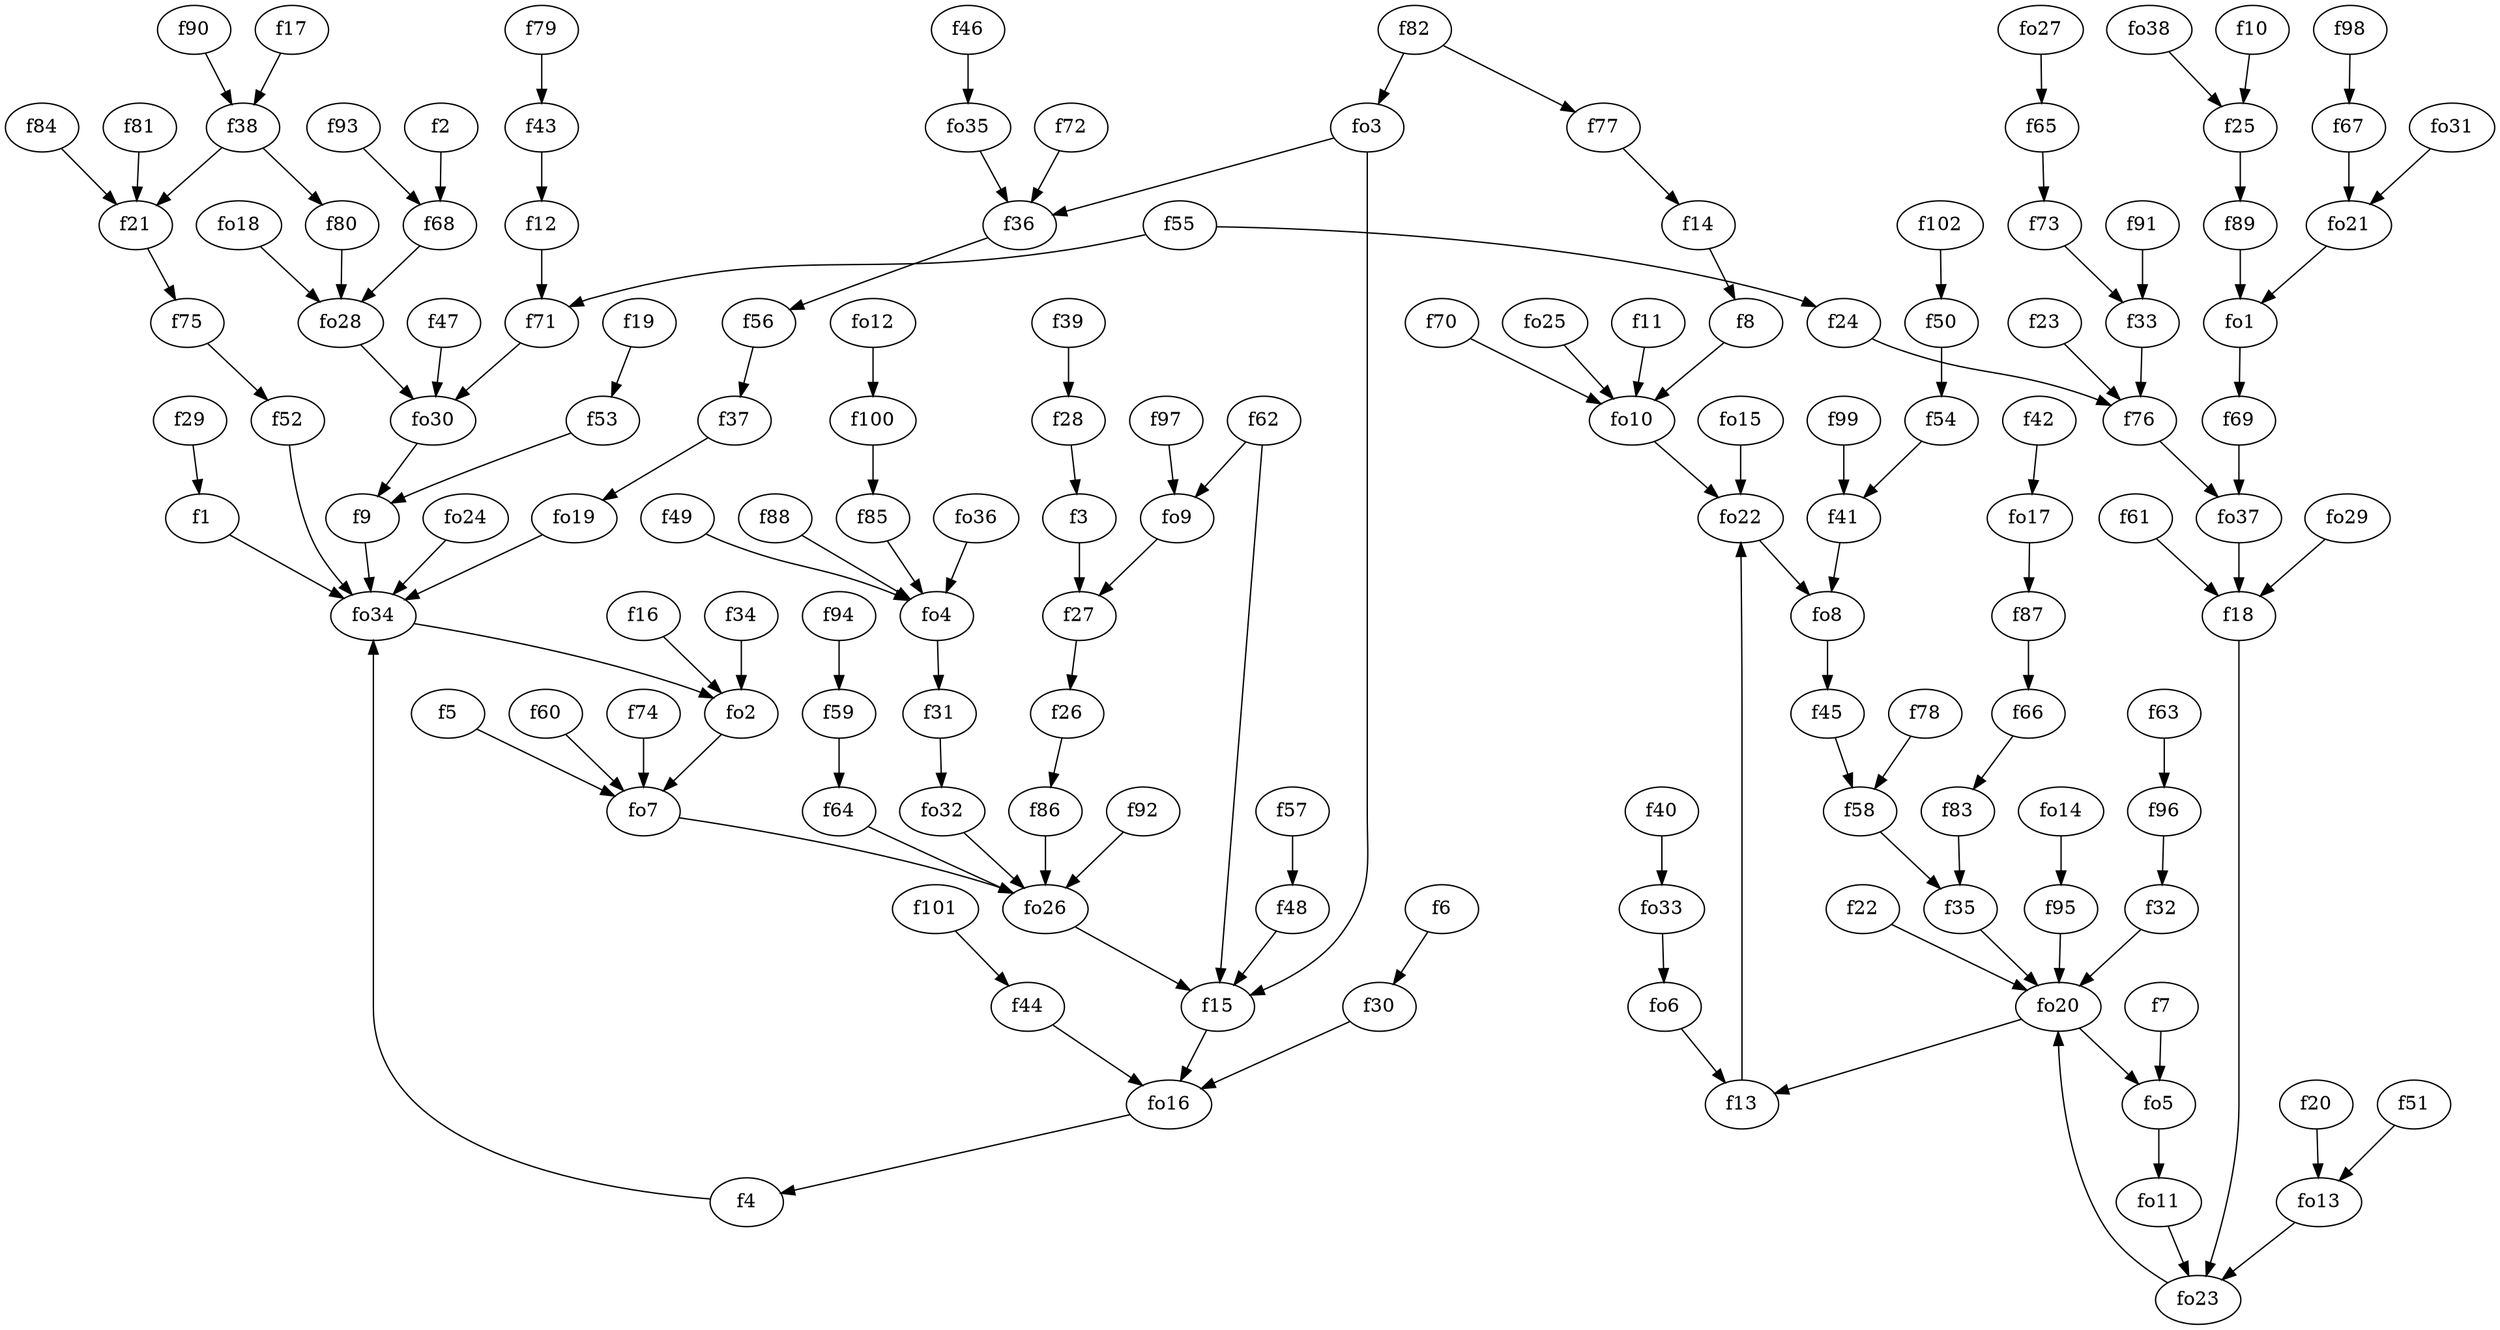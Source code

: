 strict digraph  {
f1;
f2;
f3;
f4;
f5;
f6;
f7;
f8;
f9;
f10;
f11;
f12;
f13;
f14;
f15;
f16;
f17;
f18;
f19;
f20;
f21;
f22;
f23;
f24;
f25;
f26;
f27;
f28;
f29;
f30;
f31;
f32;
f33;
f34;
f35;
f36;
f37;
f38;
f39;
f40;
f41;
f42;
f43;
f44;
f45;
f46;
f47;
f48;
f49;
f50;
f51;
f52;
f53;
f54;
f55;
f56;
f57;
f58;
f59;
f60;
f61;
f62;
f63;
f64;
f65;
f66;
f67;
f68;
f69;
f70;
f71;
f72;
f73;
f74;
f75;
f76;
f77;
f78;
f79;
f80;
f81;
f82;
f83;
f84;
f85;
f86;
f87;
f88;
f89;
f90;
f91;
f92;
f93;
f94;
f95;
f96;
f97;
f98;
f99;
f100;
f101;
f102;
fo1;
fo2;
fo3;
fo4;
fo5;
fo6;
fo7;
fo8;
fo9;
fo10;
fo11;
fo12;
fo13;
fo14;
fo15;
fo16;
fo17;
fo18;
fo19;
fo20;
fo21;
fo22;
fo23;
fo24;
fo25;
fo26;
fo27;
fo28;
fo29;
fo30;
fo31;
fo32;
fo33;
fo34;
fo35;
fo36;
fo37;
fo38;
f1 -> fo34  [weight=2];
f2 -> f68  [weight=2];
f3 -> f27  [weight=2];
f4 -> fo34  [weight=2];
f5 -> fo7  [weight=2];
f6 -> f30  [weight=2];
f7 -> fo5  [weight=2];
f8 -> fo10  [weight=2];
f9 -> fo34  [weight=2];
f10 -> f25  [weight=2];
f11 -> fo10  [weight=2];
f12 -> f71  [weight=2];
f13 -> fo22  [weight=2];
f14 -> f8  [weight=2];
f15 -> fo16  [weight=2];
f16 -> fo2  [weight=2];
f17 -> f38  [weight=2];
f18 -> fo23  [weight=2];
f19 -> f53  [weight=2];
f20 -> fo13  [weight=2];
f21 -> f75  [weight=2];
f22 -> fo20  [weight=2];
f23 -> f76  [weight=2];
f24 -> f76  [weight=2];
f25 -> f89  [weight=2];
f26 -> f86  [weight=2];
f27 -> f26  [weight=2];
f28 -> f3  [weight=2];
f29 -> f1  [weight=2];
f30 -> fo16  [weight=2];
f31 -> fo32  [weight=2];
f32 -> fo20  [weight=2];
f33 -> f76  [weight=2];
f34 -> fo2  [weight=2];
f35 -> fo20  [weight=2];
f36 -> f56  [weight=2];
f37 -> fo19  [weight=2];
f38 -> f80  [weight=2];
f38 -> f21  [weight=2];
f39 -> f28  [weight=2];
f40 -> fo33  [weight=2];
f41 -> fo8  [weight=2];
f42 -> fo17  [weight=2];
f43 -> f12  [weight=2];
f44 -> fo16  [weight=2];
f45 -> f58  [weight=2];
f46 -> fo35  [weight=2];
f47 -> fo30  [weight=2];
f48 -> f15  [weight=2];
f49 -> fo4  [weight=2];
f50 -> f54  [weight=2];
f51 -> fo13  [weight=2];
f52 -> fo34  [weight=2];
f53 -> f9  [weight=2];
f54 -> f41  [weight=2];
f55 -> f24  [weight=2];
f55 -> f71  [weight=2];
f56 -> f37  [weight=2];
f57 -> f48  [weight=2];
f58 -> f35  [weight=2];
f59 -> f64  [weight=2];
f60 -> fo7  [weight=2];
f61 -> f18  [weight=2];
f62 -> f15  [weight=2];
f62 -> fo9  [weight=2];
f63 -> f96  [weight=2];
f64 -> fo26  [weight=2];
f65 -> f73  [weight=2];
f66 -> f83  [weight=2];
f67 -> fo21  [weight=2];
f68 -> fo28  [weight=2];
f69 -> fo37  [weight=2];
f70 -> fo10  [weight=2];
f71 -> fo30  [weight=2];
f72 -> f36  [weight=2];
f73 -> f33  [weight=2];
f74 -> fo7  [weight=2];
f75 -> f52  [weight=2];
f76 -> fo37  [weight=2];
f77 -> f14  [weight=2];
f78 -> f58  [weight=2];
f79 -> f43  [weight=2];
f80 -> fo28  [weight=2];
f81 -> f21  [weight=2];
f82 -> fo3  [weight=2];
f82 -> f77  [weight=2];
f83 -> f35  [weight=2];
f84 -> f21  [weight=2];
f85 -> fo4  [weight=2];
f86 -> fo26  [weight=2];
f87 -> f66  [weight=2];
f88 -> fo4  [weight=2];
f89 -> fo1  [weight=2];
f90 -> f38  [weight=2];
f91 -> f33  [weight=2];
f92 -> fo26  [weight=2];
f93 -> f68  [weight=2];
f94 -> f59  [weight=2];
f95 -> fo20  [weight=2];
f96 -> f32  [weight=2];
f97 -> fo9  [weight=2];
f98 -> f67  [weight=2];
f99 -> f41  [weight=2];
f100 -> f85  [weight=2];
f101 -> f44  [weight=2];
f102 -> f50  [weight=2];
fo1 -> f69  [weight=2];
fo2 -> fo7  [weight=2];
fo3 -> f15  [weight=2];
fo3 -> f36  [weight=2];
fo4 -> f31  [weight=2];
fo5 -> fo11  [weight=2];
fo6 -> f13  [weight=2];
fo7 -> fo26  [weight=2];
fo8 -> f45  [weight=2];
fo9 -> f27  [weight=2];
fo10 -> fo22  [weight=2];
fo11 -> fo23  [weight=2];
fo12 -> f100  [weight=2];
fo13 -> fo23  [weight=2];
fo14 -> f95  [weight=2];
fo15 -> fo22  [weight=2];
fo16 -> f4  [weight=2];
fo17 -> f87  [weight=2];
fo18 -> fo28  [weight=2];
fo19 -> fo34  [weight=2];
fo20 -> f13  [weight=2];
fo20 -> fo5  [weight=2];
fo21 -> fo1  [weight=2];
fo22 -> fo8  [weight=2];
fo23 -> fo20  [weight=2];
fo24 -> fo34  [weight=2];
fo25 -> fo10  [weight=2];
fo26 -> f15  [weight=2];
fo27 -> f65  [weight=2];
fo28 -> fo30  [weight=2];
fo29 -> f18  [weight=2];
fo30 -> f9  [weight=2];
fo31 -> fo21  [weight=2];
fo32 -> fo26  [weight=2];
fo33 -> fo6  [weight=2];
fo34 -> fo2  [weight=2];
fo35 -> f36  [weight=2];
fo36 -> fo4  [weight=2];
fo37 -> f18  [weight=2];
fo38 -> f25  [weight=2];
}

